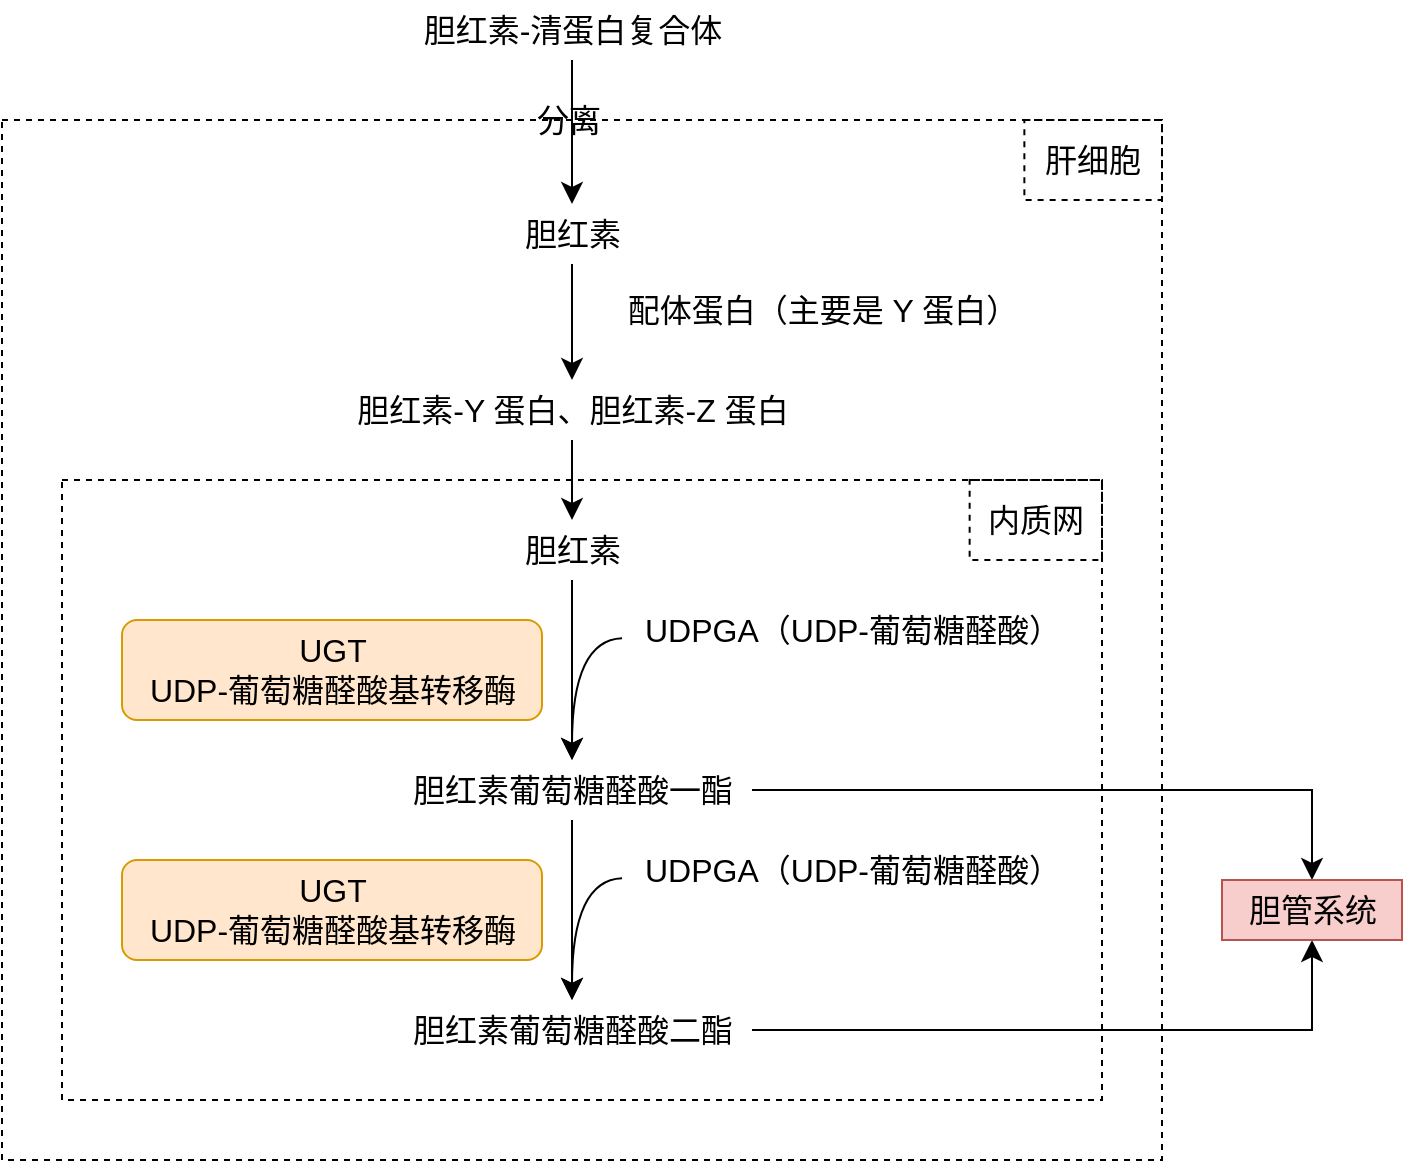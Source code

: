 <mxfile version="21.6.1" type="device">
  <diagram name="第 1 页" id="qh5nWpfkVu7vhYwui-S6">
    <mxGraphModel dx="1592" dy="1177" grid="1" gridSize="10" guides="1" tooltips="1" connect="1" arrows="1" fold="1" page="0" pageScale="1" pageWidth="827" pageHeight="1169" math="0" shadow="0">
      <root>
        <mxCell id="0" />
        <mxCell id="1" parent="0" />
        <mxCell id="r8nXxpyPpmlM8Cila1Cg-1" value="" style="group;fontSize=16;labelBackgroundColor=none;" vertex="1" connectable="0" parent="1">
          <mxGeometry x="-210" y="230" width="520" height="310" as="geometry" />
        </mxCell>
        <mxCell id="r8nXxpyPpmlM8Cila1Cg-2" value="" style="rounded=0;whiteSpace=wrap;html=1;fontSize=16;align=center;dashed=1;fillColor=none;labelBackgroundColor=none;" vertex="1" parent="r8nXxpyPpmlM8Cila1Cg-1">
          <mxGeometry width="520" height="310" as="geometry" />
        </mxCell>
        <mxCell id="r8nXxpyPpmlM8Cila1Cg-3" value="内质网" style="whiteSpace=wrap;html=1;fontSize=16;dashed=1;fillColor=none;horizontal=1;labelBackgroundColor=none;" vertex="1" parent="r8nXxpyPpmlM8Cila1Cg-1">
          <mxGeometry x="453.818" width="66.182" height="40" as="geometry" />
        </mxCell>
        <mxCell id="r8nXxpyPpmlM8Cila1Cg-7" value="" style="group;fontSize=16;labelBackgroundColor=none;" vertex="1" connectable="0" parent="1">
          <mxGeometry x="-240" y="50" width="580" height="520" as="geometry" />
        </mxCell>
        <mxCell id="r8nXxpyPpmlM8Cila1Cg-8" value="" style="rounded=0;whiteSpace=wrap;html=1;fontSize=16;align=center;dashed=1;fillColor=none;labelBackgroundColor=none;" vertex="1" parent="r8nXxpyPpmlM8Cila1Cg-7">
          <mxGeometry width="580" height="520" as="geometry" />
        </mxCell>
        <mxCell id="r8nXxpyPpmlM8Cila1Cg-9" value="肝细胞" style="whiteSpace=wrap;html=1;fontSize=16;dashed=1;fillColor=none;horizontal=1;labelBackgroundColor=none;" vertex="1" parent="r8nXxpyPpmlM8Cila1Cg-7">
          <mxGeometry x="511.186" width="68.814" height="40" as="geometry" />
        </mxCell>
        <mxCell id="-8ePlCVvf25KJlLVlEpf-6" value="" style="edgeStyle=none;curved=1;rounded=0;orthogonalLoop=1;jettySize=auto;html=1;fontSize=12;startSize=8;endSize=8;labelBackgroundColor=none;fontColor=default;" parent="1" source="-8ePlCVvf25KJlLVlEpf-4" target="-8ePlCVvf25KJlLVlEpf-5" edge="1">
          <mxGeometry relative="1" as="geometry" />
        </mxCell>
        <mxCell id="-8ePlCVvf25KJlLVlEpf-7" value="分离" style="edgeLabel;html=1;align=center;verticalAlign=middle;resizable=0;points=[];fontSize=16;labelBackgroundColor=none;" parent="-8ePlCVvf25KJlLVlEpf-6" vertex="1" connectable="0">
          <mxGeometry x="-0.173" y="-2" relative="1" as="geometry">
            <mxPoint as="offset" />
          </mxGeometry>
        </mxCell>
        <mxCell id="-8ePlCVvf25KJlLVlEpf-4" value="胆红素-清蛋白复合体" style="text;html=1;align=center;verticalAlign=middle;resizable=0;points=[];autosize=1;strokeColor=none;fillColor=none;fontSize=16;labelBackgroundColor=none;" parent="1" vertex="1">
          <mxGeometry x="-40" y="-10" width="170" height="30" as="geometry" />
        </mxCell>
        <mxCell id="-8ePlCVvf25KJlLVlEpf-9" value="" style="edgeStyle=none;curved=1;rounded=0;orthogonalLoop=1;jettySize=auto;html=1;fontSize=12;startSize=8;endSize=8;labelBackgroundColor=none;fontColor=default;" parent="1" source="-8ePlCVvf25KJlLVlEpf-5" target="-8ePlCVvf25KJlLVlEpf-8" edge="1">
          <mxGeometry relative="1" as="geometry" />
        </mxCell>
        <mxCell id="-8ePlCVvf25KJlLVlEpf-5" value="胆红素" style="text;html=1;align=center;verticalAlign=middle;resizable=0;points=[];autosize=1;strokeColor=none;fillColor=none;fontSize=16;labelBackgroundColor=none;" parent="1" vertex="1">
          <mxGeometry x="10" y="92" width="70" height="30" as="geometry" />
        </mxCell>
        <mxCell id="-8ePlCVvf25KJlLVlEpf-12" value="" style="edgeStyle=none;curved=1;rounded=0;orthogonalLoop=1;jettySize=auto;html=1;fontSize=12;startSize=8;endSize=8;labelBackgroundColor=none;fontColor=default;" parent="1" source="-8ePlCVvf25KJlLVlEpf-16" target="-8ePlCVvf25KJlLVlEpf-11" edge="1">
          <mxGeometry relative="1" as="geometry">
            <mxPoint x="45" y="280" as="sourcePoint" />
          </mxGeometry>
        </mxCell>
        <mxCell id="-8ePlCVvf25KJlLVlEpf-17" style="edgeStyle=none;curved=1;rounded=0;orthogonalLoop=1;jettySize=auto;html=1;fontSize=12;startSize=8;endSize=8;labelBackgroundColor=none;fontColor=default;" parent="1" source="-8ePlCVvf25KJlLVlEpf-8" target="-8ePlCVvf25KJlLVlEpf-16" edge="1">
          <mxGeometry relative="1" as="geometry" />
        </mxCell>
        <mxCell id="-8ePlCVvf25KJlLVlEpf-8" value="胆红素-Y 蛋白、胆红素-Z 蛋白" style="text;html=1;align=center;verticalAlign=middle;resizable=0;points=[];autosize=1;strokeColor=none;fillColor=none;fontSize=16;labelBackgroundColor=none;" parent="1" vertex="1">
          <mxGeometry x="-75" y="180" width="240" height="30" as="geometry" />
        </mxCell>
        <mxCell id="-8ePlCVvf25KJlLVlEpf-10" value="配体蛋白（主要是 Y 蛋白）" style="text;html=1;align=center;verticalAlign=middle;resizable=0;points=[];autosize=1;strokeColor=none;fillColor=none;fontSize=16;labelBackgroundColor=none;" parent="1" vertex="1">
          <mxGeometry x="60" y="130" width="220" height="30" as="geometry" />
        </mxCell>
        <mxCell id="-8ePlCVvf25KJlLVlEpf-30" style="edgeStyle=orthogonalEdgeStyle;rounded=0;orthogonalLoop=1;jettySize=auto;html=1;fontSize=12;startSize=8;endSize=8;labelBackgroundColor=none;fontColor=default;" parent="1" source="-8ePlCVvf25KJlLVlEpf-11" target="-8ePlCVvf25KJlLVlEpf-32" edge="1">
          <mxGeometry relative="1" as="geometry">
            <mxPoint x="460" y="385" as="targetPoint" />
          </mxGeometry>
        </mxCell>
        <mxCell id="-8ePlCVvf25KJlLVlEpf-11" value="胆红素葡萄糖醛酸一酯" style="text;html=1;align=center;verticalAlign=middle;resizable=0;points=[];autosize=1;strokeColor=none;fillColor=none;fontSize=16;labelBackgroundColor=none;" parent="1" vertex="1">
          <mxGeometry x="-45" y="370" width="180" height="30" as="geometry" />
        </mxCell>
        <mxCell id="-8ePlCVvf25KJlLVlEpf-13" value="UGT&lt;br&gt;UDP-葡萄糖醛酸基转移酶" style="text;html=1;align=center;verticalAlign=middle;resizable=0;points=[];autosize=1;fontSize=16;rounded=1;labelBackgroundColor=none;fillColor=#ffe6cc;strokeColor=#d79b00;" parent="1" vertex="1">
          <mxGeometry x="-180" y="300" width="210" height="50" as="geometry" />
        </mxCell>
        <mxCell id="-8ePlCVvf25KJlLVlEpf-15" style="edgeStyle=none;curved=1;rounded=0;orthogonalLoop=1;jettySize=auto;html=1;fontSize=12;startSize=8;endSize=8;labelBackgroundColor=none;fontColor=default;" parent="1" source="-8ePlCVvf25KJlLVlEpf-14" target="-8ePlCVvf25KJlLVlEpf-11" edge="1">
          <mxGeometry relative="1" as="geometry">
            <Array as="points">
              <mxPoint x="45" y="310" />
            </Array>
          </mxGeometry>
        </mxCell>
        <mxCell id="-8ePlCVvf25KJlLVlEpf-14" value="UDPGA（UDP-葡萄糖醛酸）" style="text;html=1;align=center;verticalAlign=middle;resizable=0;points=[];autosize=1;strokeColor=none;fillColor=none;fontSize=16;labelBackgroundColor=none;" parent="1" vertex="1">
          <mxGeometry x="70" y="290" width="230" height="30" as="geometry" />
        </mxCell>
        <mxCell id="-8ePlCVvf25KJlLVlEpf-16" value="胆红素" style="text;html=1;align=center;verticalAlign=middle;resizable=0;points=[];autosize=1;strokeColor=none;fillColor=none;fontSize=16;labelBackgroundColor=none;" parent="1" vertex="1">
          <mxGeometry x="10" y="250" width="70" height="30" as="geometry" />
        </mxCell>
        <mxCell id="-8ePlCVvf25KJlLVlEpf-18" value="" style="edgeStyle=none;curved=1;rounded=0;orthogonalLoop=1;jettySize=auto;html=1;fontSize=12;startSize=8;endSize=8;labelBackgroundColor=none;fontColor=default;" parent="1" source="-8ePlCVvf25KJlLVlEpf-11" target="-8ePlCVvf25KJlLVlEpf-19" edge="1">
          <mxGeometry relative="1" as="geometry">
            <mxPoint x="45" y="400" as="sourcePoint" />
          </mxGeometry>
        </mxCell>
        <mxCell id="-8ePlCVvf25KJlLVlEpf-31" style="edgeStyle=orthogonalEdgeStyle;rounded=0;orthogonalLoop=1;jettySize=auto;html=1;fontSize=12;startSize=8;endSize=8;labelBackgroundColor=none;fontColor=default;" parent="1" source="-8ePlCVvf25KJlLVlEpf-19" target="-8ePlCVvf25KJlLVlEpf-32" edge="1">
          <mxGeometry relative="1" as="geometry">
            <mxPoint x="460" y="505" as="targetPoint" />
          </mxGeometry>
        </mxCell>
        <mxCell id="-8ePlCVvf25KJlLVlEpf-19" value="胆红素葡萄糖醛酸二酯" style="text;html=1;align=center;verticalAlign=middle;resizable=0;points=[];autosize=1;strokeColor=none;fillColor=none;fontSize=16;labelBackgroundColor=none;" parent="1" vertex="1">
          <mxGeometry x="-45" y="490" width="180" height="30" as="geometry" />
        </mxCell>
        <mxCell id="-8ePlCVvf25KJlLVlEpf-20" value="UGT&lt;br&gt;UDP-葡萄糖醛酸基转移酶" style="text;html=1;align=center;verticalAlign=middle;resizable=0;points=[];autosize=1;fontSize=16;rounded=1;labelBackgroundColor=none;fillColor=#ffe6cc;strokeColor=#d79b00;" parent="1" vertex="1">
          <mxGeometry x="-180" y="420" width="210" height="50" as="geometry" />
        </mxCell>
        <mxCell id="-8ePlCVvf25KJlLVlEpf-21" style="edgeStyle=none;curved=1;rounded=0;orthogonalLoop=1;jettySize=auto;html=1;fontSize=12;startSize=8;endSize=8;labelBackgroundColor=none;fontColor=default;" parent="1" source="-8ePlCVvf25KJlLVlEpf-22" target="-8ePlCVvf25KJlLVlEpf-19" edge="1">
          <mxGeometry relative="1" as="geometry">
            <Array as="points">
              <mxPoint x="45" y="430" />
            </Array>
          </mxGeometry>
        </mxCell>
        <mxCell id="-8ePlCVvf25KJlLVlEpf-22" value="UDPGA（UDP-葡萄糖醛酸）" style="text;html=1;align=center;verticalAlign=middle;resizable=0;points=[];autosize=1;strokeColor=none;fillColor=none;fontSize=16;labelBackgroundColor=none;" parent="1" vertex="1">
          <mxGeometry x="70" y="410" width="230" height="30" as="geometry" />
        </mxCell>
        <mxCell id="-8ePlCVvf25KJlLVlEpf-32" value="胆管系统" style="text;html=1;align=center;verticalAlign=middle;resizable=0;points=[];autosize=1;fontSize=16;labelBackgroundColor=none;fillColor=#f8cecc;strokeColor=#b85450;" parent="1" vertex="1">
          <mxGeometry x="370" y="430" width="90" height="30" as="geometry" />
        </mxCell>
      </root>
    </mxGraphModel>
  </diagram>
</mxfile>
